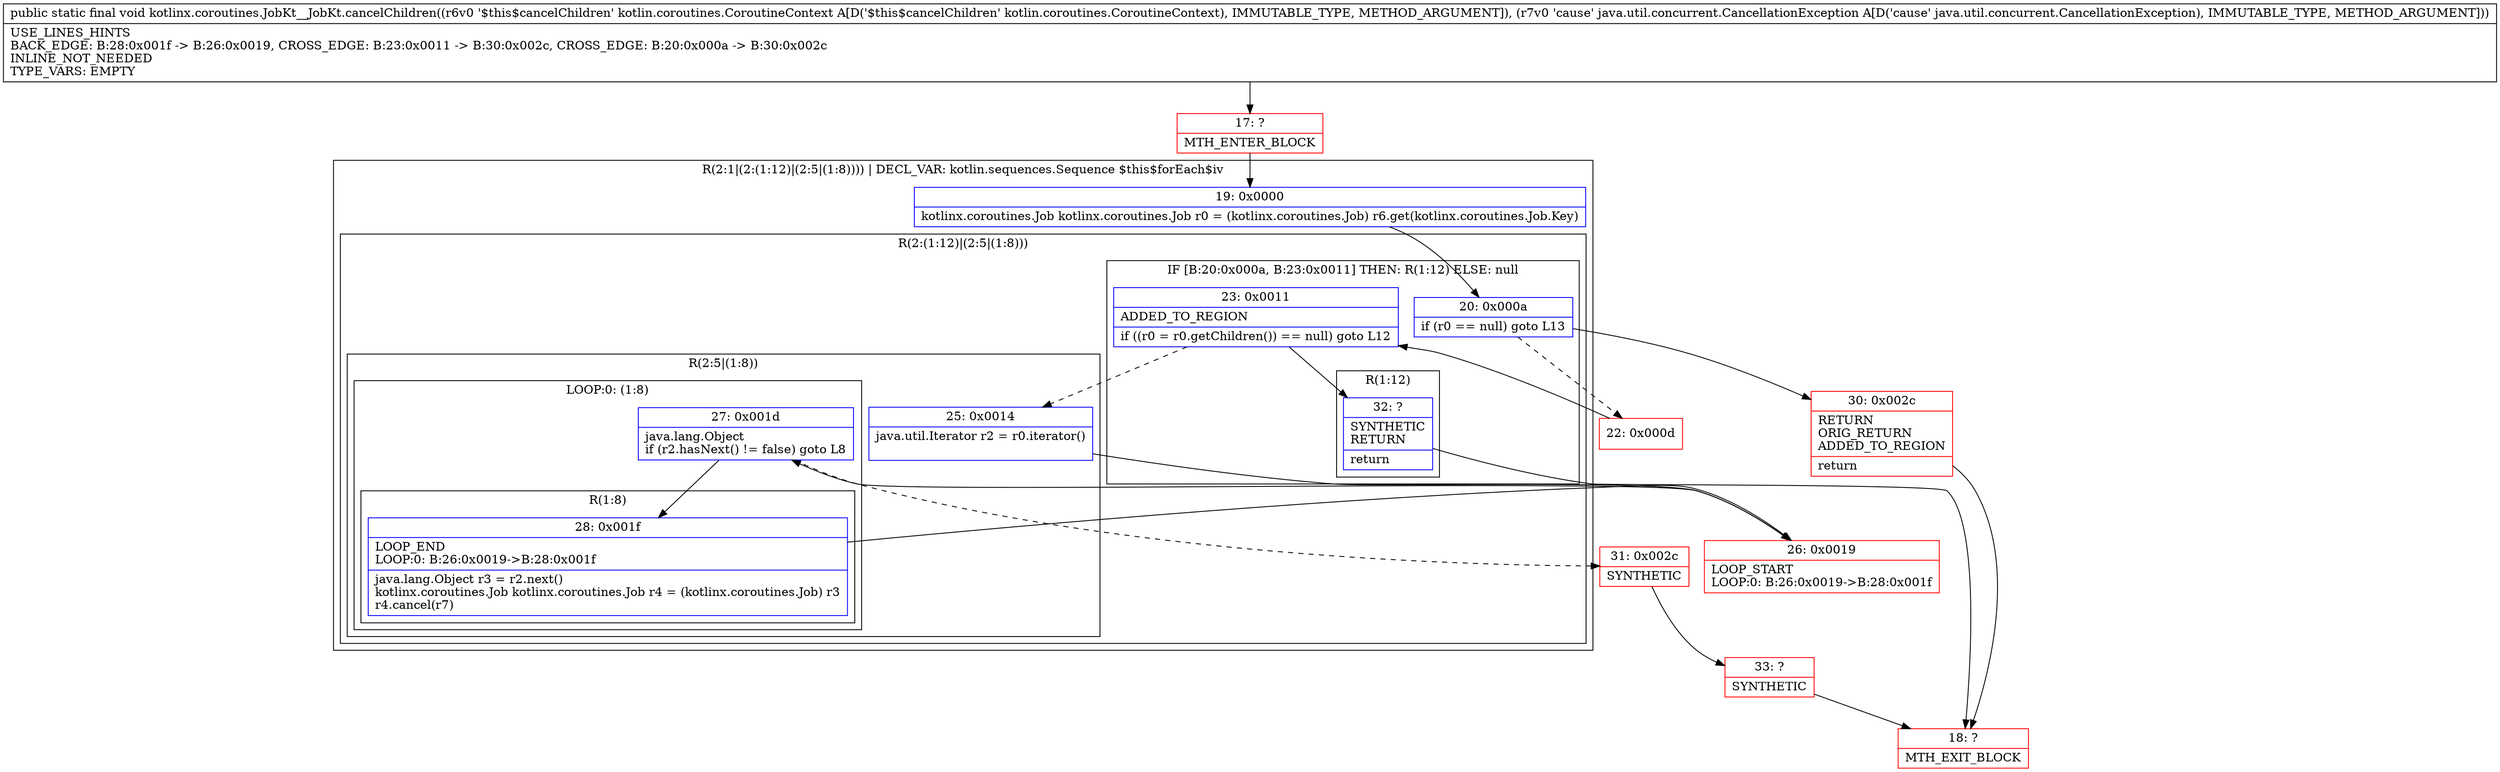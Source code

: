 digraph "CFG forkotlinx.coroutines.JobKt__JobKt.cancelChildren(Lkotlin\/coroutines\/CoroutineContext;Ljava\/util\/concurrent\/CancellationException;)V" {
subgraph cluster_Region_1345549511 {
label = "R(2:1|(2:(1:12)|(2:5|(1:8)))) | DECL_VAR: kotlin.sequences.Sequence $this$forEach$iv\l";
node [shape=record,color=blue];
Node_19 [shape=record,label="{19\:\ 0x0000|kotlinx.coroutines.Job kotlinx.coroutines.Job r0 = (kotlinx.coroutines.Job) r6.get(kotlinx.coroutines.Job.Key)\l}"];
subgraph cluster_Region_1858184842 {
label = "R(2:(1:12)|(2:5|(1:8)))";
node [shape=record,color=blue];
subgraph cluster_IfRegion_1885332877 {
label = "IF [B:20:0x000a, B:23:0x0011] THEN: R(1:12) ELSE: null";
node [shape=record,color=blue];
Node_20 [shape=record,label="{20\:\ 0x000a|if (r0 == null) goto L13\l}"];
Node_23 [shape=record,label="{23\:\ 0x0011|ADDED_TO_REGION\l|if ((r0 = r0.getChildren()) == null) goto L12\l}"];
subgraph cluster_Region_551492360 {
label = "R(1:12)";
node [shape=record,color=blue];
Node_32 [shape=record,label="{32\:\ ?|SYNTHETIC\lRETURN\l|return\l}"];
}
}
subgraph cluster_Region_946390942 {
label = "R(2:5|(1:8))";
node [shape=record,color=blue];
Node_25 [shape=record,label="{25\:\ 0x0014|java.util.Iterator r2 = r0.iterator()\l\l}"];
subgraph cluster_LoopRegion_1240964452 {
label = "LOOP:0: (1:8)";
node [shape=record,color=blue];
Node_27 [shape=record,label="{27\:\ 0x001d|java.lang.Object \lif (r2.hasNext() != false) goto L8\l}"];
subgraph cluster_Region_619378259 {
label = "R(1:8)";
node [shape=record,color=blue];
Node_28 [shape=record,label="{28\:\ 0x001f|LOOP_END\lLOOP:0: B:26:0x0019\-\>B:28:0x001f\l|java.lang.Object r3 = r2.next()\lkotlinx.coroutines.Job kotlinx.coroutines.Job r4 = (kotlinx.coroutines.Job) r3\lr4.cancel(r7)\l}"];
}
}
}
}
}
Node_17 [shape=record,color=red,label="{17\:\ ?|MTH_ENTER_BLOCK\l}"];
Node_22 [shape=record,color=red,label="{22\:\ 0x000d}"];
Node_26 [shape=record,color=red,label="{26\:\ 0x0019|LOOP_START\lLOOP:0: B:26:0x0019\-\>B:28:0x001f\l}"];
Node_31 [shape=record,color=red,label="{31\:\ 0x002c|SYNTHETIC\l}"];
Node_33 [shape=record,color=red,label="{33\:\ ?|SYNTHETIC\l}"];
Node_18 [shape=record,color=red,label="{18\:\ ?|MTH_EXIT_BLOCK\l}"];
Node_30 [shape=record,color=red,label="{30\:\ 0x002c|RETURN\lORIG_RETURN\lADDED_TO_REGION\l|return\l}"];
MethodNode[shape=record,label="{public static final void kotlinx.coroutines.JobKt__JobKt.cancelChildren((r6v0 '$this$cancelChildren' kotlin.coroutines.CoroutineContext A[D('$this$cancelChildren' kotlin.coroutines.CoroutineContext), IMMUTABLE_TYPE, METHOD_ARGUMENT]), (r7v0 'cause' java.util.concurrent.CancellationException A[D('cause' java.util.concurrent.CancellationException), IMMUTABLE_TYPE, METHOD_ARGUMENT]))  | USE_LINES_HINTS\lBACK_EDGE: B:28:0x001f \-\> B:26:0x0019, CROSS_EDGE: B:23:0x0011 \-\> B:30:0x002c, CROSS_EDGE: B:20:0x000a \-\> B:30:0x002c\lINLINE_NOT_NEEDED\lTYPE_VARS: EMPTY\l}"];
MethodNode -> Node_17;Node_19 -> Node_20;
Node_20 -> Node_22[style=dashed];
Node_20 -> Node_30;
Node_23 -> Node_25[style=dashed];
Node_23 -> Node_32;
Node_32 -> Node_18;
Node_25 -> Node_26;
Node_27 -> Node_28;
Node_27 -> Node_31[style=dashed];
Node_28 -> Node_26;
Node_17 -> Node_19;
Node_22 -> Node_23;
Node_26 -> Node_27;
Node_31 -> Node_33;
Node_33 -> Node_18;
Node_30 -> Node_18;
}

